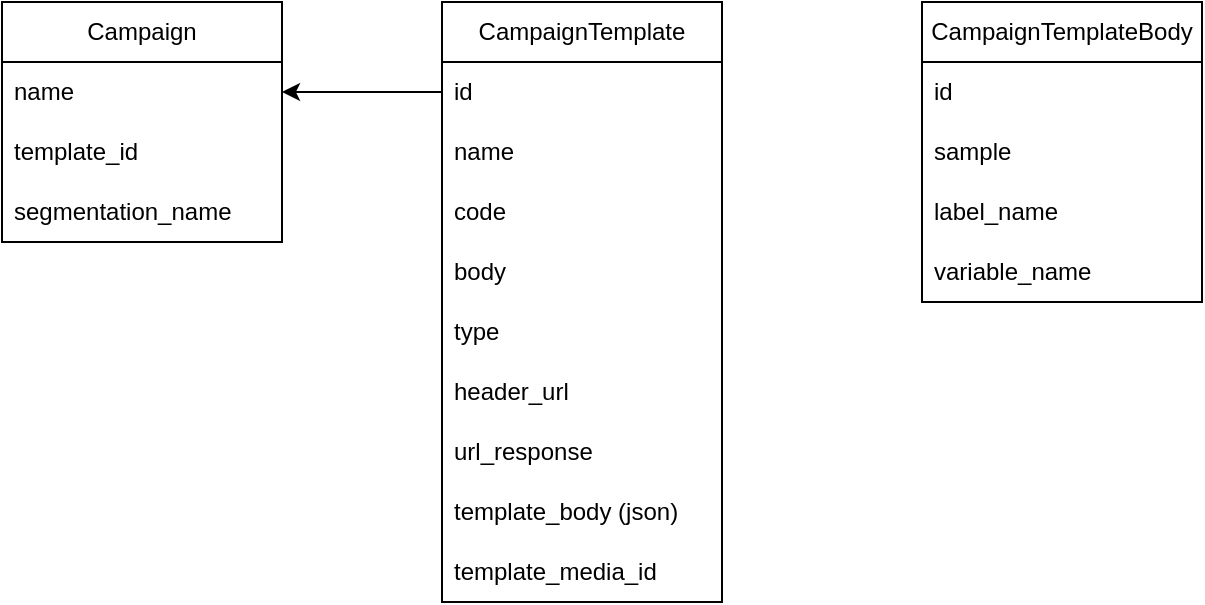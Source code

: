 <mxfile version="21.4.0" type="device">
  <diagram name="Page-1" id="H7czDq1EQwhsHAt2xTUI">
    <mxGraphModel dx="1418" dy="940" grid="1" gridSize="10" guides="1" tooltips="1" connect="1" arrows="1" fold="1" page="1" pageScale="1" pageWidth="1100" pageHeight="850" math="0" shadow="0">
      <root>
        <mxCell id="0" />
        <mxCell id="1" parent="0" />
        <mxCell id="c3hzwO99JLWyWZYsSmp1-1" value="Campaign" style="swimlane;fontStyle=0;childLayout=stackLayout;horizontal=1;startSize=30;horizontalStack=0;resizeParent=1;resizeParentMax=0;resizeLast=0;collapsible=1;marginBottom=0;whiteSpace=wrap;html=1;" vertex="1" parent="1">
          <mxGeometry x="60" y="80" width="140" height="120" as="geometry" />
        </mxCell>
        <mxCell id="c3hzwO99JLWyWZYsSmp1-2" value="name" style="text;strokeColor=none;fillColor=none;align=left;verticalAlign=middle;spacingLeft=4;spacingRight=4;overflow=hidden;points=[[0,0.5],[1,0.5]];portConstraint=eastwest;rotatable=0;whiteSpace=wrap;html=1;" vertex="1" parent="c3hzwO99JLWyWZYsSmp1-1">
          <mxGeometry y="30" width="140" height="30" as="geometry" />
        </mxCell>
        <mxCell id="c3hzwO99JLWyWZYsSmp1-3" value="template_id" style="text;strokeColor=none;fillColor=none;align=left;verticalAlign=middle;spacingLeft=4;spacingRight=4;overflow=hidden;points=[[0,0.5],[1,0.5]];portConstraint=eastwest;rotatable=0;whiteSpace=wrap;html=1;" vertex="1" parent="c3hzwO99JLWyWZYsSmp1-1">
          <mxGeometry y="60" width="140" height="30" as="geometry" />
        </mxCell>
        <mxCell id="c3hzwO99JLWyWZYsSmp1-4" value="segmentation_name" style="text;strokeColor=none;fillColor=none;align=left;verticalAlign=middle;spacingLeft=4;spacingRight=4;overflow=hidden;points=[[0,0.5],[1,0.5]];portConstraint=eastwest;rotatable=0;whiteSpace=wrap;html=1;" vertex="1" parent="c3hzwO99JLWyWZYsSmp1-1">
          <mxGeometry y="90" width="140" height="30" as="geometry" />
        </mxCell>
        <mxCell id="c3hzwO99JLWyWZYsSmp1-6" value="CampaignTemplate" style="swimlane;fontStyle=0;childLayout=stackLayout;horizontal=1;startSize=30;horizontalStack=0;resizeParent=1;resizeParentMax=0;resizeLast=0;collapsible=1;marginBottom=0;whiteSpace=wrap;html=1;" vertex="1" parent="1">
          <mxGeometry x="280" y="80" width="140" height="300" as="geometry" />
        </mxCell>
        <mxCell id="c3hzwO99JLWyWZYsSmp1-7" value="id" style="text;strokeColor=none;fillColor=none;align=left;verticalAlign=middle;spacingLeft=4;spacingRight=4;overflow=hidden;points=[[0,0.5],[1,0.5]];portConstraint=eastwest;rotatable=0;whiteSpace=wrap;html=1;" vertex="1" parent="c3hzwO99JLWyWZYsSmp1-6">
          <mxGeometry y="30" width="140" height="30" as="geometry" />
        </mxCell>
        <mxCell id="c3hzwO99JLWyWZYsSmp1-16" value="name" style="text;strokeColor=none;fillColor=none;align=left;verticalAlign=middle;spacingLeft=4;spacingRight=4;overflow=hidden;points=[[0,0.5],[1,0.5]];portConstraint=eastwest;rotatable=0;whiteSpace=wrap;html=1;" vertex="1" parent="c3hzwO99JLWyWZYsSmp1-6">
          <mxGeometry y="60" width="140" height="30" as="geometry" />
        </mxCell>
        <mxCell id="c3hzwO99JLWyWZYsSmp1-8" value="code" style="text;strokeColor=none;fillColor=none;align=left;verticalAlign=middle;spacingLeft=4;spacingRight=4;overflow=hidden;points=[[0,0.5],[1,0.5]];portConstraint=eastwest;rotatable=0;whiteSpace=wrap;html=1;" vertex="1" parent="c3hzwO99JLWyWZYsSmp1-6">
          <mxGeometry y="90" width="140" height="30" as="geometry" />
        </mxCell>
        <mxCell id="c3hzwO99JLWyWZYsSmp1-9" value="body" style="text;strokeColor=none;fillColor=none;align=left;verticalAlign=middle;spacingLeft=4;spacingRight=4;overflow=hidden;points=[[0,0.5],[1,0.5]];portConstraint=eastwest;rotatable=0;whiteSpace=wrap;html=1;" vertex="1" parent="c3hzwO99JLWyWZYsSmp1-6">
          <mxGeometry y="120" width="140" height="30" as="geometry" />
        </mxCell>
        <mxCell id="c3hzwO99JLWyWZYsSmp1-10" value="type" style="text;strokeColor=none;fillColor=none;align=left;verticalAlign=middle;spacingLeft=4;spacingRight=4;overflow=hidden;points=[[0,0.5],[1,0.5]];portConstraint=eastwest;rotatable=0;whiteSpace=wrap;html=1;" vertex="1" parent="c3hzwO99JLWyWZYsSmp1-6">
          <mxGeometry y="150" width="140" height="30" as="geometry" />
        </mxCell>
        <mxCell id="c3hzwO99JLWyWZYsSmp1-14" value="header_url" style="text;strokeColor=none;fillColor=none;align=left;verticalAlign=middle;spacingLeft=4;spacingRight=4;overflow=hidden;points=[[0,0.5],[1,0.5]];portConstraint=eastwest;rotatable=0;whiteSpace=wrap;html=1;" vertex="1" parent="c3hzwO99JLWyWZYsSmp1-6">
          <mxGeometry y="180" width="140" height="30" as="geometry" />
        </mxCell>
        <mxCell id="c3hzwO99JLWyWZYsSmp1-11" value="url_response" style="text;strokeColor=none;fillColor=none;align=left;verticalAlign=middle;spacingLeft=4;spacingRight=4;overflow=hidden;points=[[0,0.5],[1,0.5]];portConstraint=eastwest;rotatable=0;whiteSpace=wrap;html=1;" vertex="1" parent="c3hzwO99JLWyWZYsSmp1-6">
          <mxGeometry y="210" width="140" height="30" as="geometry" />
        </mxCell>
        <mxCell id="c3hzwO99JLWyWZYsSmp1-15" value="template_body (json)" style="text;strokeColor=none;fillColor=none;align=left;verticalAlign=middle;spacingLeft=4;spacingRight=4;overflow=hidden;points=[[0,0.5],[1,0.5]];portConstraint=eastwest;rotatable=0;whiteSpace=wrap;html=1;" vertex="1" parent="c3hzwO99JLWyWZYsSmp1-6">
          <mxGeometry y="240" width="140" height="30" as="geometry" />
        </mxCell>
        <mxCell id="c3hzwO99JLWyWZYsSmp1-23" value="template_media_id" style="text;strokeColor=none;fillColor=none;align=left;verticalAlign=middle;spacingLeft=4;spacingRight=4;overflow=hidden;points=[[0,0.5],[1,0.5]];portConstraint=eastwest;rotatable=0;whiteSpace=wrap;html=1;" vertex="1" parent="c3hzwO99JLWyWZYsSmp1-6">
          <mxGeometry y="270" width="140" height="30" as="geometry" />
        </mxCell>
        <mxCell id="c3hzwO99JLWyWZYsSmp1-17" value="CampaignTemplateBody" style="swimlane;fontStyle=0;childLayout=stackLayout;horizontal=1;startSize=30;horizontalStack=0;resizeParent=1;resizeParentMax=0;resizeLast=0;collapsible=1;marginBottom=0;whiteSpace=wrap;html=1;" vertex="1" parent="1">
          <mxGeometry x="520" y="80" width="140" height="150" as="geometry" />
        </mxCell>
        <mxCell id="c3hzwO99JLWyWZYsSmp1-18" value="id" style="text;strokeColor=none;fillColor=none;align=left;verticalAlign=middle;spacingLeft=4;spacingRight=4;overflow=hidden;points=[[0,0.5],[1,0.5]];portConstraint=eastwest;rotatable=0;whiteSpace=wrap;html=1;" vertex="1" parent="c3hzwO99JLWyWZYsSmp1-17">
          <mxGeometry y="30" width="140" height="30" as="geometry" />
        </mxCell>
        <mxCell id="c3hzwO99JLWyWZYsSmp1-19" value="sample" style="text;strokeColor=none;fillColor=none;align=left;verticalAlign=middle;spacingLeft=4;spacingRight=4;overflow=hidden;points=[[0,0.5],[1,0.5]];portConstraint=eastwest;rotatable=0;whiteSpace=wrap;html=1;" vertex="1" parent="c3hzwO99JLWyWZYsSmp1-17">
          <mxGeometry y="60" width="140" height="30" as="geometry" />
        </mxCell>
        <mxCell id="c3hzwO99JLWyWZYsSmp1-20" value="label_name" style="text;strokeColor=none;fillColor=none;align=left;verticalAlign=middle;spacingLeft=4;spacingRight=4;overflow=hidden;points=[[0,0.5],[1,0.5]];portConstraint=eastwest;rotatable=0;whiteSpace=wrap;html=1;" vertex="1" parent="c3hzwO99JLWyWZYsSmp1-17">
          <mxGeometry y="90" width="140" height="30" as="geometry" />
        </mxCell>
        <mxCell id="c3hzwO99JLWyWZYsSmp1-21" value="variable_name" style="text;strokeColor=none;fillColor=none;align=left;verticalAlign=middle;spacingLeft=4;spacingRight=4;overflow=hidden;points=[[0,0.5],[1,0.5]];portConstraint=eastwest;rotatable=0;whiteSpace=wrap;html=1;" vertex="1" parent="c3hzwO99JLWyWZYsSmp1-17">
          <mxGeometry y="120" width="140" height="30" as="geometry" />
        </mxCell>
        <mxCell id="c3hzwO99JLWyWZYsSmp1-24" style="edgeStyle=orthogonalEdgeStyle;rounded=0;orthogonalLoop=1;jettySize=auto;html=1;exitX=0;exitY=0.5;exitDx=0;exitDy=0;entryX=1;entryY=0.5;entryDx=0;entryDy=0;" edge="1" parent="1" source="c3hzwO99JLWyWZYsSmp1-7" target="c3hzwO99JLWyWZYsSmp1-2">
          <mxGeometry relative="1" as="geometry" />
        </mxCell>
      </root>
    </mxGraphModel>
  </diagram>
</mxfile>
